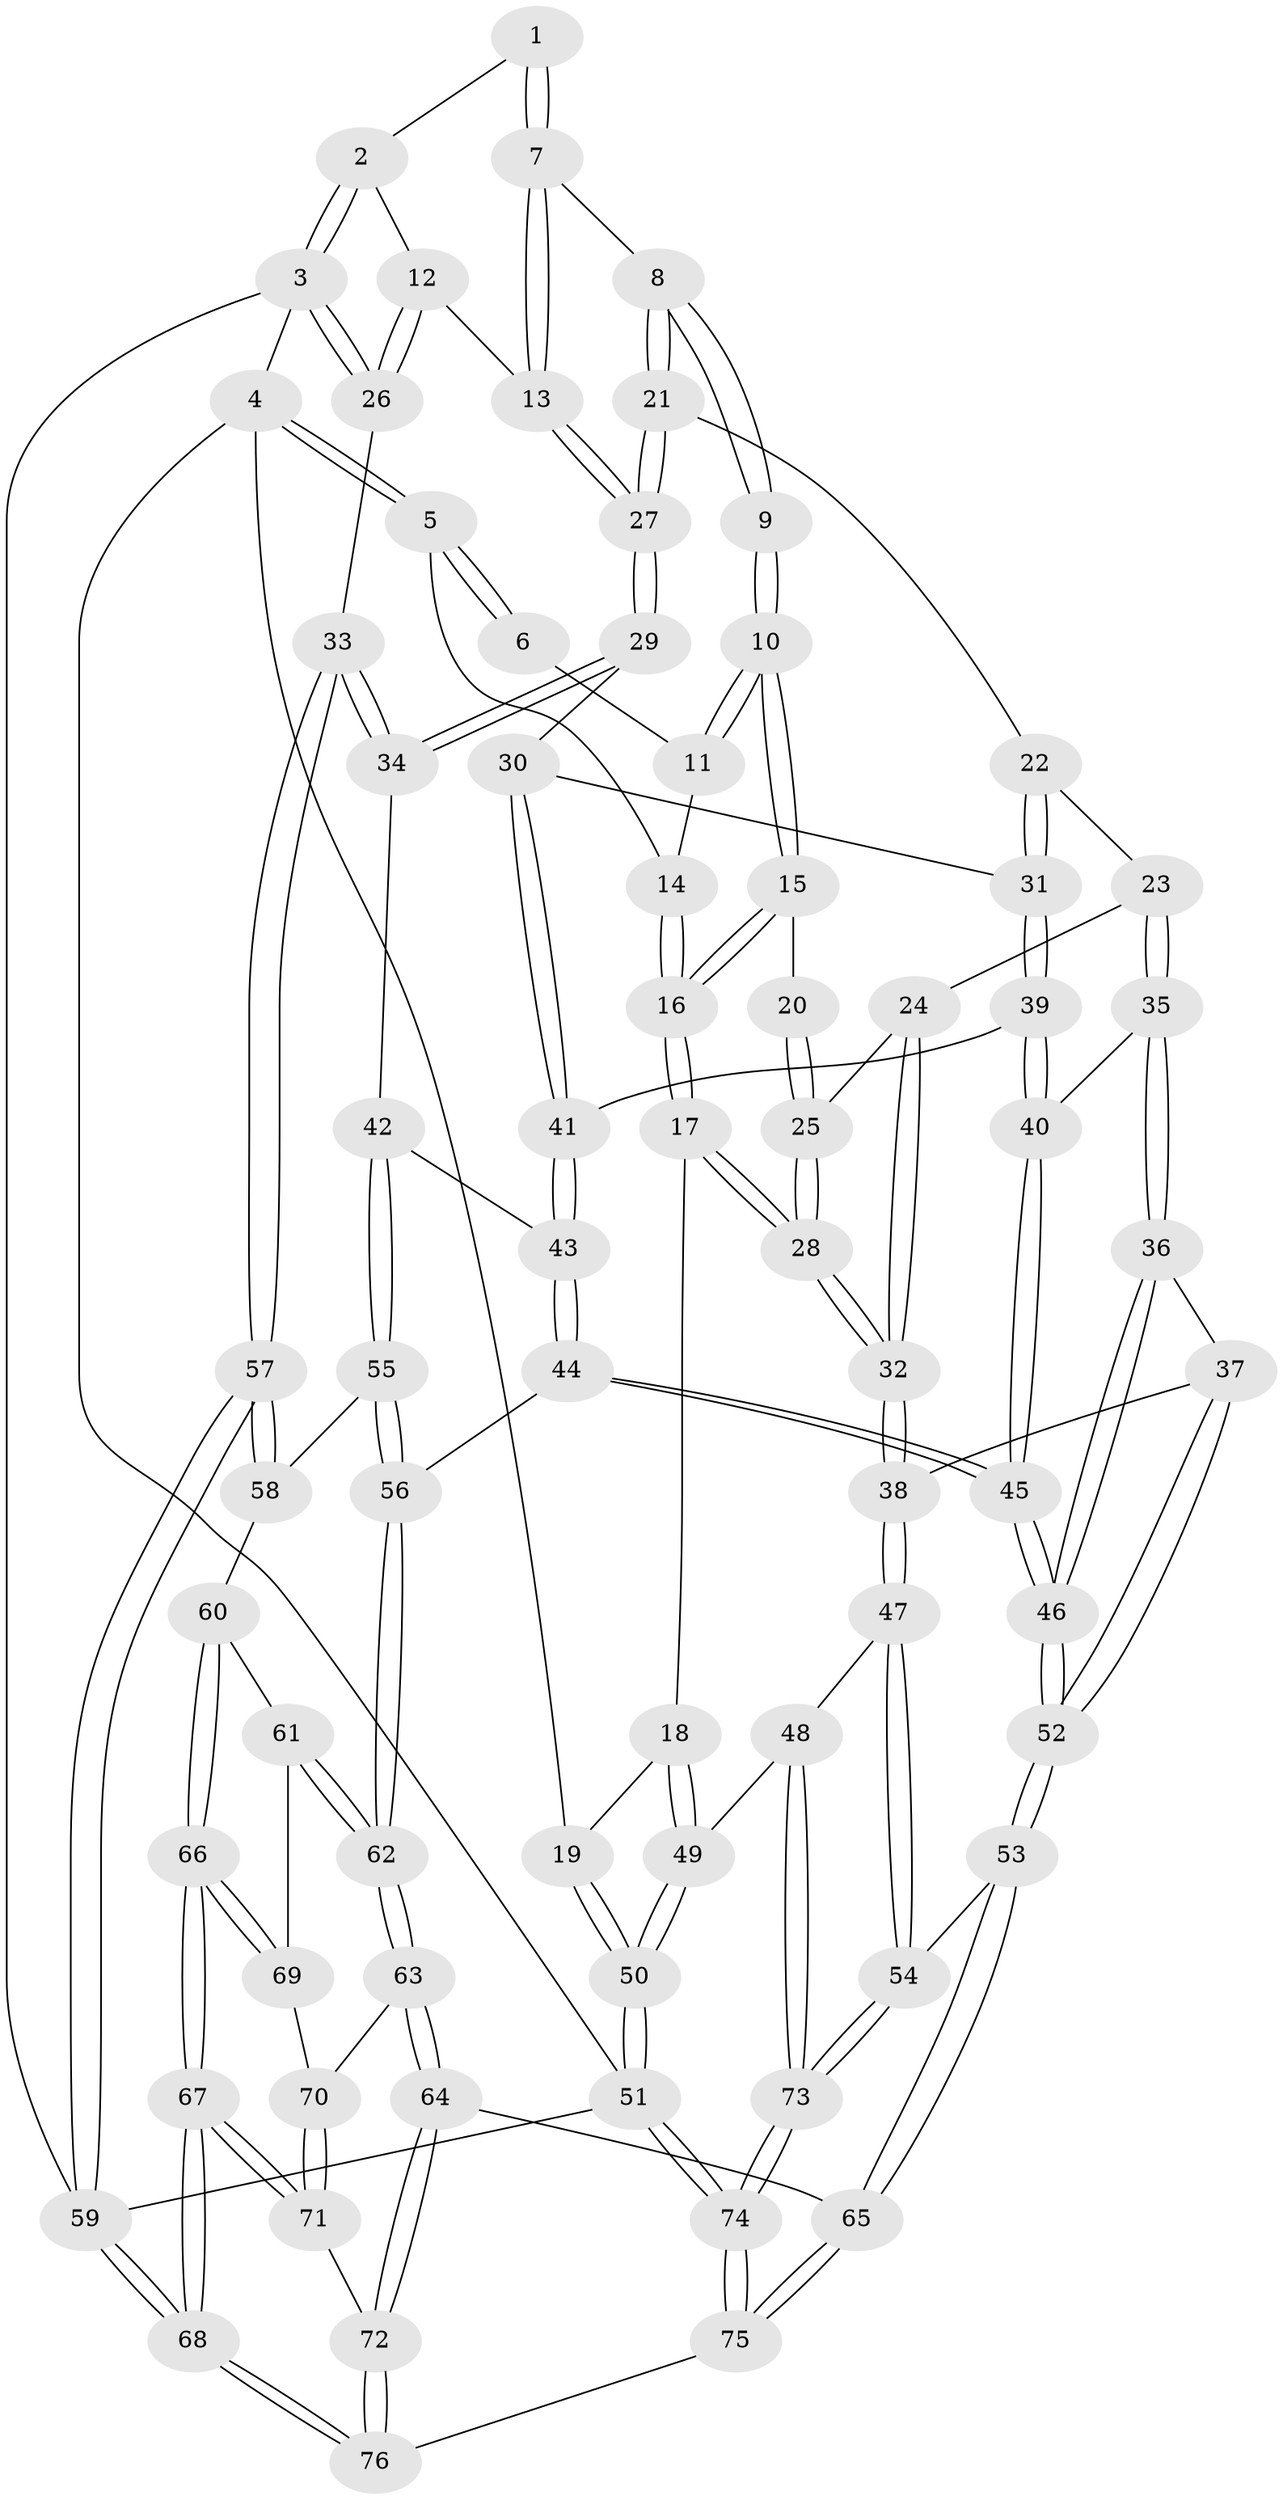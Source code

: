 // coarse degree distribution, {3: 0.13333333333333333, 5: 0.4, 6: 0.06666666666666667, 4: 0.4}
// Generated by graph-tools (version 1.1) at 2025/24/03/03/25 07:24:31]
// undirected, 76 vertices, 187 edges
graph export_dot {
graph [start="1"]
  node [color=gray90,style=filled];
  1 [pos="+0.484009959882226+0"];
  2 [pos="+0.7247883107608171+0"];
  3 [pos="+1+0"];
  4 [pos="+0+0"];
  5 [pos="+0+0"];
  6 [pos="+0.4326581589818565+0"];
  7 [pos="+0.529158149629986+0.05662759997879402"];
  8 [pos="+0.5003814683395362+0.21947920056715006"];
  9 [pos="+0.47617648903784526+0.2208130985962491"];
  10 [pos="+0.3437333059511558+0.1533408572878088"];
  11 [pos="+0.3403169927667189+0.05488509646530812"];
  12 [pos="+0.8234640749036503+0.16870383571344325"];
  13 [pos="+0.8000189215897096+0.21671968376886683"];
  14 [pos="+0.22223459667694578+0.12744391439723815"];
  15 [pos="+0.263485763227602+0.24310051270498165"];
  16 [pos="+0.19375435331914237+0.2766980132817392"];
  17 [pos="+0.13561906477038882+0.3404878028569629"];
  18 [pos="+0.0752550634994053+0.34286519297320794"];
  19 [pos="+0+0.2516452599674264"];
  20 [pos="+0.4016726814398074+0.25743644285435713"];
  21 [pos="+0.5268748849249222+0.25813378550254656"];
  22 [pos="+0.5261436179029229+0.26452685475521454"];
  23 [pos="+0.5012273864687073+0.33053586539790947"];
  24 [pos="+0.46495384827003516+0.33610033117570387"];
  25 [pos="+0.3721590253810053+0.3400552961627971"];
  26 [pos="+1+0"];
  27 [pos="+0.7946048202282852+0.2508067855713265"];
  28 [pos="+0.2698101364644749+0.4286811384743326"];
  29 [pos="+0.8152830642487641+0.3207119186477801"];
  30 [pos="+0.7235083104726009+0.36220087991781463"];
  31 [pos="+0.6272843206936733+0.3894603850723479"];
  32 [pos="+0.2925189888630423+0.4556307475216376"];
  33 [pos="+1+0.4306689691973694"];
  34 [pos="+0.8940806494391783+0.4305612531849763"];
  35 [pos="+0.49858628110212805+0.4603574829245416"];
  36 [pos="+0.430877304383831+0.4841023741601893"];
  37 [pos="+0.3279380436710416+0.48997063170662697"];
  38 [pos="+0.3179837634088918+0.48837268950246693"];
  39 [pos="+0.5607498513488931+0.4724242924362345"];
  40 [pos="+0.5300224346495213+0.4733759101895016"];
  41 [pos="+0.6206159485425321+0.5030594768086644"];
  42 [pos="+0.8485779123153567+0.509902249453748"];
  43 [pos="+0.623633360689553+0.5054838643947929"];
  44 [pos="+0.6392575435090592+0.685097181455949"];
  45 [pos="+0.5513882316621489+0.7074908820863118"];
  46 [pos="+0.5141026968422406+0.7312308786747059"];
  47 [pos="+0.29817571181304237+0.5457936030106816"];
  48 [pos="+0.1386731187058109+0.7579754199977004"];
  49 [pos="+0.10186405049317858+0.7395015718924585"];
  50 [pos="+0+0.7447808983480068"];
  51 [pos="+0+1"];
  52 [pos="+0.49656648520224467+0.7481103011660964"];
  53 [pos="+0.4812781737529076+0.7702039820638328"];
  54 [pos="+0.4229022125415549+0.7974476706956956"];
  55 [pos="+0.8315784190590279+0.5855673342807018"];
  56 [pos="+0.6630237047080569+0.6876722081062414"];
  57 [pos="+1+0.6559416131027604"];
  58 [pos="+0.8825766629381002+0.6826711674739459"];
  59 [pos="+1+1"];
  60 [pos="+0.8867922347654266+0.7379004024548985"];
  61 [pos="+0.7076606740050174+0.7652374959548222"];
  62 [pos="+0.7076412326497883+0.7652250430463785"];
  63 [pos="+0.666147143682009+0.8597523150564654"];
  64 [pos="+0.6243700882167211+0.8985801031964605"];
  65 [pos="+0.6033983924506338+0.8938130056857403"];
  66 [pos="+0.9146105638036556+0.8538152211723973"];
  67 [pos="+1+1"];
  68 [pos="+1+1"];
  69 [pos="+0.7094352633989557+0.7670089271129085"];
  70 [pos="+0.7548758844368886+0.8666523151103381"];
  71 [pos="+0.963940453428673+1"];
  72 [pos="+0.6526049701743208+0.9270394122454786"];
  73 [pos="+0.26497659213343494+0.9182191094339153"];
  74 [pos="+0.2487936445974282+1"];
  75 [pos="+0.4196775333850042+1"];
  76 [pos="+0.5717130185333181+1"];
  1 -- 2;
  1 -- 7;
  1 -- 7;
  2 -- 3;
  2 -- 3;
  2 -- 12;
  3 -- 4;
  3 -- 26;
  3 -- 26;
  3 -- 59;
  4 -- 5;
  4 -- 5;
  4 -- 19;
  4 -- 51;
  5 -- 6;
  5 -- 6;
  5 -- 14;
  6 -- 11;
  7 -- 8;
  7 -- 13;
  7 -- 13;
  8 -- 9;
  8 -- 9;
  8 -- 21;
  8 -- 21;
  9 -- 10;
  9 -- 10;
  10 -- 11;
  10 -- 11;
  10 -- 15;
  10 -- 15;
  11 -- 14;
  12 -- 13;
  12 -- 26;
  12 -- 26;
  13 -- 27;
  13 -- 27;
  14 -- 16;
  14 -- 16;
  15 -- 16;
  15 -- 16;
  15 -- 20;
  16 -- 17;
  16 -- 17;
  17 -- 18;
  17 -- 28;
  17 -- 28;
  18 -- 19;
  18 -- 49;
  18 -- 49;
  19 -- 50;
  19 -- 50;
  20 -- 25;
  20 -- 25;
  21 -- 22;
  21 -- 27;
  21 -- 27;
  22 -- 23;
  22 -- 31;
  22 -- 31;
  23 -- 24;
  23 -- 35;
  23 -- 35;
  24 -- 25;
  24 -- 32;
  24 -- 32;
  25 -- 28;
  25 -- 28;
  26 -- 33;
  27 -- 29;
  27 -- 29;
  28 -- 32;
  28 -- 32;
  29 -- 30;
  29 -- 34;
  29 -- 34;
  30 -- 31;
  30 -- 41;
  30 -- 41;
  31 -- 39;
  31 -- 39;
  32 -- 38;
  32 -- 38;
  33 -- 34;
  33 -- 34;
  33 -- 57;
  33 -- 57;
  34 -- 42;
  35 -- 36;
  35 -- 36;
  35 -- 40;
  36 -- 37;
  36 -- 46;
  36 -- 46;
  37 -- 38;
  37 -- 52;
  37 -- 52;
  38 -- 47;
  38 -- 47;
  39 -- 40;
  39 -- 40;
  39 -- 41;
  40 -- 45;
  40 -- 45;
  41 -- 43;
  41 -- 43;
  42 -- 43;
  42 -- 55;
  42 -- 55;
  43 -- 44;
  43 -- 44;
  44 -- 45;
  44 -- 45;
  44 -- 56;
  45 -- 46;
  45 -- 46;
  46 -- 52;
  46 -- 52;
  47 -- 48;
  47 -- 54;
  47 -- 54;
  48 -- 49;
  48 -- 73;
  48 -- 73;
  49 -- 50;
  49 -- 50;
  50 -- 51;
  50 -- 51;
  51 -- 74;
  51 -- 74;
  51 -- 59;
  52 -- 53;
  52 -- 53;
  53 -- 54;
  53 -- 65;
  53 -- 65;
  54 -- 73;
  54 -- 73;
  55 -- 56;
  55 -- 56;
  55 -- 58;
  56 -- 62;
  56 -- 62;
  57 -- 58;
  57 -- 58;
  57 -- 59;
  57 -- 59;
  58 -- 60;
  59 -- 68;
  59 -- 68;
  60 -- 61;
  60 -- 66;
  60 -- 66;
  61 -- 62;
  61 -- 62;
  61 -- 69;
  62 -- 63;
  62 -- 63;
  63 -- 64;
  63 -- 64;
  63 -- 70;
  64 -- 65;
  64 -- 72;
  64 -- 72;
  65 -- 75;
  65 -- 75;
  66 -- 67;
  66 -- 67;
  66 -- 69;
  66 -- 69;
  67 -- 68;
  67 -- 68;
  67 -- 71;
  67 -- 71;
  68 -- 76;
  68 -- 76;
  69 -- 70;
  70 -- 71;
  70 -- 71;
  71 -- 72;
  72 -- 76;
  72 -- 76;
  73 -- 74;
  73 -- 74;
  74 -- 75;
  74 -- 75;
  75 -- 76;
}
